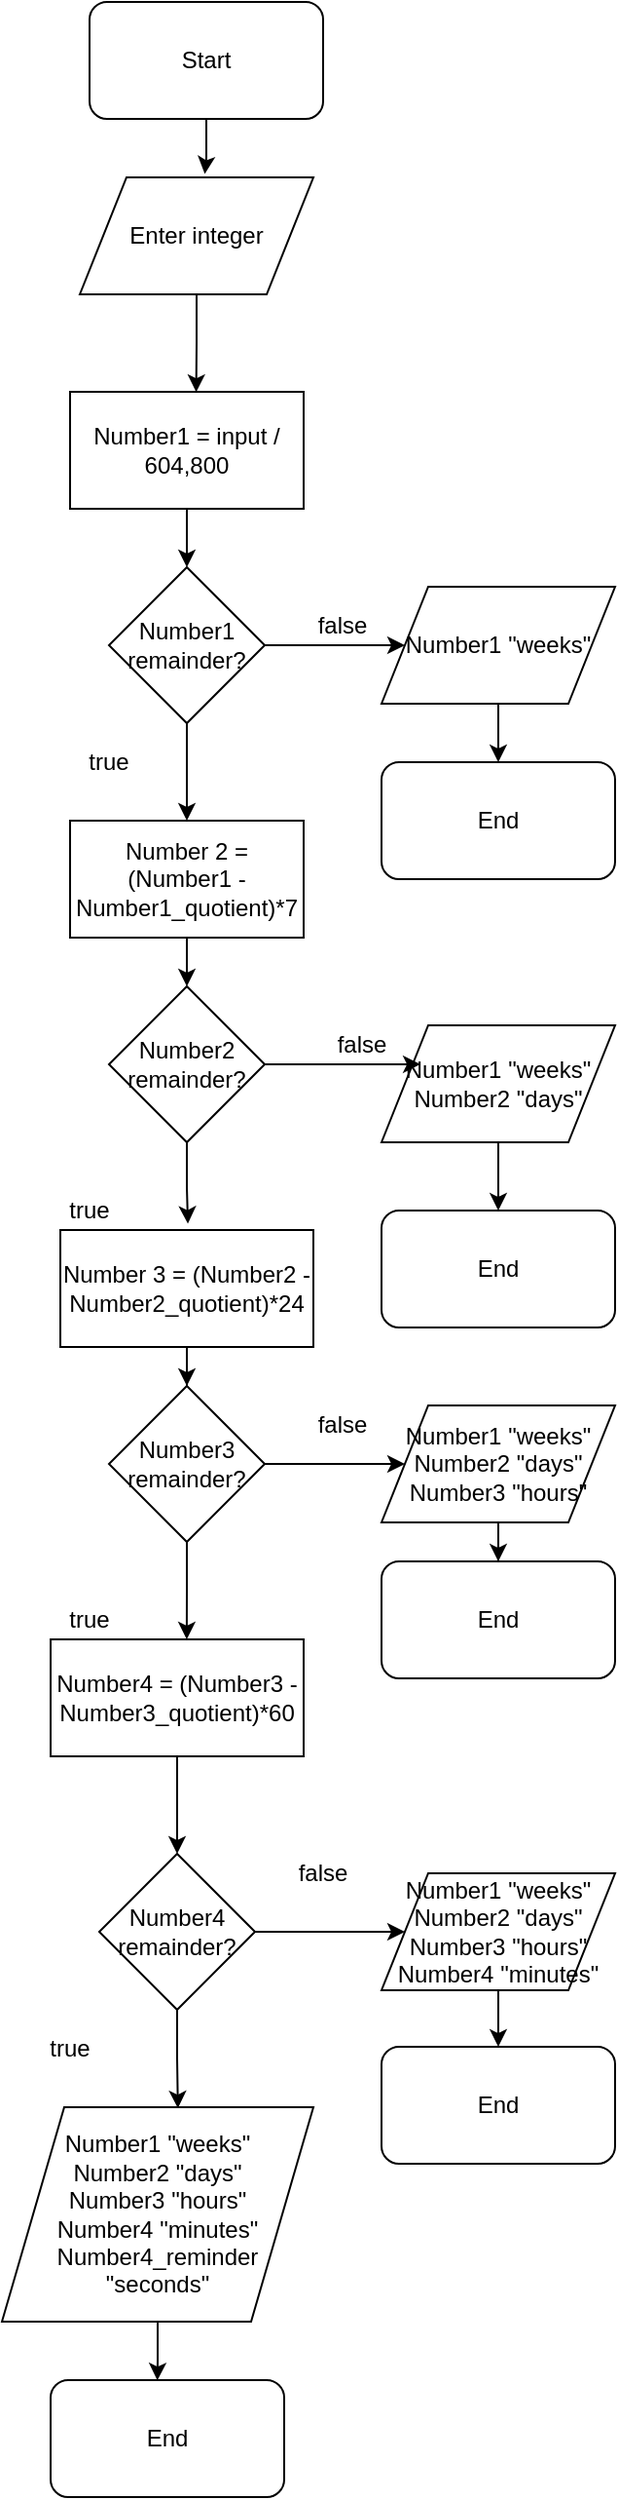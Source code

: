 <mxfile version="13.1.3" type="device"><diagram id="kasd66KLywsoOnZ4IlhK" name="Page-1"><mxGraphModel dx="661" dy="452" grid="1" gridSize="10" guides="1" tooltips="1" connect="1" arrows="1" fold="1" page="1" pageScale="1" pageWidth="827" pageHeight="1169" math="0" shadow="0"><root><mxCell id="0"/><mxCell id="1" parent="0"/><mxCell id="7gXFhMPvC7m6G0xWPZpa-34" style="edgeStyle=orthogonalEdgeStyle;rounded=0;orthogonalLoop=1;jettySize=auto;html=1;entryX=0.535;entryY=-0.03;entryDx=0;entryDy=0;entryPerimeter=0;" edge="1" parent="1" source="7gXFhMPvC7m6G0xWPZpa-1" target="7gXFhMPvC7m6G0xWPZpa-3"><mxGeometry relative="1" as="geometry"/></mxCell><mxCell id="7gXFhMPvC7m6G0xWPZpa-1" value="Start" style="rounded=1;whiteSpace=wrap;html=1;" vertex="1" parent="1"><mxGeometry x="180" y="60" width="120" height="60" as="geometry"/></mxCell><mxCell id="7gXFhMPvC7m6G0xWPZpa-35" style="edgeStyle=orthogonalEdgeStyle;rounded=0;orthogonalLoop=1;jettySize=auto;html=1;entryX=0.54;entryY=0.002;entryDx=0;entryDy=0;entryPerimeter=0;" edge="1" parent="1" source="7gXFhMPvC7m6G0xWPZpa-3" target="7gXFhMPvC7m6G0xWPZpa-4"><mxGeometry relative="1" as="geometry"/></mxCell><mxCell id="7gXFhMPvC7m6G0xWPZpa-3" value="Enter integer" style="shape=parallelogram;perimeter=parallelogramPerimeter;whiteSpace=wrap;html=1;" vertex="1" parent="1"><mxGeometry x="175" y="150" width="120" height="60" as="geometry"/></mxCell><mxCell id="7gXFhMPvC7m6G0xWPZpa-36" style="edgeStyle=orthogonalEdgeStyle;rounded=0;orthogonalLoop=1;jettySize=auto;html=1;entryX=0.5;entryY=0;entryDx=0;entryDy=0;" edge="1" parent="1" source="7gXFhMPvC7m6G0xWPZpa-4" target="7gXFhMPvC7m6G0xWPZpa-5"><mxGeometry relative="1" as="geometry"/></mxCell><mxCell id="7gXFhMPvC7m6G0xWPZpa-4" value="Number1 = input / 604,800" style="rounded=0;whiteSpace=wrap;html=1;" vertex="1" parent="1"><mxGeometry x="170" y="260" width="120" height="60" as="geometry"/></mxCell><mxCell id="7gXFhMPvC7m6G0xWPZpa-37" style="edgeStyle=orthogonalEdgeStyle;rounded=0;orthogonalLoop=1;jettySize=auto;html=1;exitX=1;exitY=0.5;exitDx=0;exitDy=0;entryX=0;entryY=0.5;entryDx=0;entryDy=0;" edge="1" parent="1" source="7gXFhMPvC7m6G0xWPZpa-5" target="7gXFhMPvC7m6G0xWPZpa-8"><mxGeometry relative="1" as="geometry"/></mxCell><mxCell id="7gXFhMPvC7m6G0xWPZpa-38" style="edgeStyle=orthogonalEdgeStyle;rounded=0;orthogonalLoop=1;jettySize=auto;html=1;entryX=0.5;entryY=0;entryDx=0;entryDy=0;" edge="1" parent="1" source="7gXFhMPvC7m6G0xWPZpa-5" target="7gXFhMPvC7m6G0xWPZpa-9"><mxGeometry relative="1" as="geometry"/></mxCell><mxCell id="7gXFhMPvC7m6G0xWPZpa-5" value="Number1 remainder?" style="rhombus;whiteSpace=wrap;html=1;" vertex="1" parent="1"><mxGeometry x="190" y="350" width="80" height="80" as="geometry"/></mxCell><mxCell id="7gXFhMPvC7m6G0xWPZpa-6" value="false" style="text;html=1;strokeColor=none;fillColor=none;align=center;verticalAlign=middle;whiteSpace=wrap;rounded=0;" vertex="1" parent="1"><mxGeometry x="290" y="370" width="40" height="20" as="geometry"/></mxCell><mxCell id="7gXFhMPvC7m6G0xWPZpa-7" value="true" style="text;html=1;strokeColor=none;fillColor=none;align=center;verticalAlign=middle;whiteSpace=wrap;rounded=0;" vertex="1" parent="1"><mxGeometry x="170" y="440" width="40" height="20" as="geometry"/></mxCell><mxCell id="7gXFhMPvC7m6G0xWPZpa-39" style="edgeStyle=orthogonalEdgeStyle;rounded=0;orthogonalLoop=1;jettySize=auto;html=1;" edge="1" parent="1" source="7gXFhMPvC7m6G0xWPZpa-8"><mxGeometry relative="1" as="geometry"><mxPoint x="390" y="450" as="targetPoint"/></mxGeometry></mxCell><mxCell id="7gXFhMPvC7m6G0xWPZpa-8" value="Number1 &quot;weeks&quot;" style="shape=parallelogram;perimeter=parallelogramPerimeter;whiteSpace=wrap;html=1;" vertex="1" parent="1"><mxGeometry x="330" y="360" width="120" height="60" as="geometry"/></mxCell><mxCell id="7gXFhMPvC7m6G0xWPZpa-40" style="edgeStyle=orthogonalEdgeStyle;rounded=0;orthogonalLoop=1;jettySize=auto;html=1;" edge="1" parent="1" source="7gXFhMPvC7m6G0xWPZpa-9" target="7gXFhMPvC7m6G0xWPZpa-13"><mxGeometry relative="1" as="geometry"/></mxCell><mxCell id="7gXFhMPvC7m6G0xWPZpa-9" value="Number 2 = (Number1 - Number1_quotient)*7" style="rounded=0;whiteSpace=wrap;html=1;" vertex="1" parent="1"><mxGeometry x="170" y="480" width="120" height="60" as="geometry"/></mxCell><mxCell id="7gXFhMPvC7m6G0xWPZpa-10" value="false" style="text;html=1;strokeColor=none;fillColor=none;align=center;verticalAlign=middle;whiteSpace=wrap;rounded=0;" vertex="1" parent="1"><mxGeometry x="300" y="585" width="40" height="20" as="geometry"/></mxCell><mxCell id="7gXFhMPvC7m6G0xWPZpa-43" style="edgeStyle=orthogonalEdgeStyle;rounded=0;orthogonalLoop=1;jettySize=auto;html=1;entryX=0.5;entryY=0;entryDx=0;entryDy=0;" edge="1" parent="1" source="7gXFhMPvC7m6G0xWPZpa-11" target="7gXFhMPvC7m6G0xWPZpa-29"><mxGeometry relative="1" as="geometry"/></mxCell><mxCell id="7gXFhMPvC7m6G0xWPZpa-11" value="Number1 &quot;weeks&quot;&lt;br&gt;Number2 &quot;days&quot;" style="shape=parallelogram;perimeter=parallelogramPerimeter;whiteSpace=wrap;html=1;" vertex="1" parent="1"><mxGeometry x="330" y="585" width="120" height="60" as="geometry"/></mxCell><mxCell id="7gXFhMPvC7m6G0xWPZpa-41" style="edgeStyle=orthogonalEdgeStyle;rounded=0;orthogonalLoop=1;jettySize=auto;html=1;entryX=0.167;entryY=0.333;entryDx=0;entryDy=0;entryPerimeter=0;" edge="1" parent="1" source="7gXFhMPvC7m6G0xWPZpa-13" target="7gXFhMPvC7m6G0xWPZpa-11"><mxGeometry relative="1" as="geometry"/></mxCell><mxCell id="7gXFhMPvC7m6G0xWPZpa-42" style="edgeStyle=orthogonalEdgeStyle;rounded=0;orthogonalLoop=1;jettySize=auto;html=1;entryX=0.504;entryY=-0.054;entryDx=0;entryDy=0;entryPerimeter=0;" edge="1" parent="1" source="7gXFhMPvC7m6G0xWPZpa-13" target="7gXFhMPvC7m6G0xWPZpa-15"><mxGeometry relative="1" as="geometry"><Array as="points"><mxPoint x="230" y="668"/><mxPoint x="231" y="668"/></Array></mxGeometry></mxCell><mxCell id="7gXFhMPvC7m6G0xWPZpa-13" value="Number2 remainder?" style="rhombus;whiteSpace=wrap;html=1;" vertex="1" parent="1"><mxGeometry x="190" y="565" width="80" height="80" as="geometry"/></mxCell><mxCell id="7gXFhMPvC7m6G0xWPZpa-14" value="true" style="text;html=1;strokeColor=none;fillColor=none;align=center;verticalAlign=middle;whiteSpace=wrap;rounded=0;" vertex="1" parent="1"><mxGeometry x="160" y="670" width="40" height="20" as="geometry"/></mxCell><mxCell id="7gXFhMPvC7m6G0xWPZpa-44" style="edgeStyle=orthogonalEdgeStyle;rounded=0;orthogonalLoop=1;jettySize=auto;html=1;entryX=0.5;entryY=0;entryDx=0;entryDy=0;" edge="1" parent="1" source="7gXFhMPvC7m6G0xWPZpa-15" target="7gXFhMPvC7m6G0xWPZpa-17"><mxGeometry relative="1" as="geometry"/></mxCell><mxCell id="7gXFhMPvC7m6G0xWPZpa-15" value="Number 3 = (Number2 - Number2_quotient)*24" style="rounded=0;whiteSpace=wrap;html=1;" vertex="1" parent="1"><mxGeometry x="165" y="690" width="130" height="60" as="geometry"/></mxCell><mxCell id="7gXFhMPvC7m6G0xWPZpa-45" style="edgeStyle=orthogonalEdgeStyle;rounded=0;orthogonalLoop=1;jettySize=auto;html=1;entryX=0;entryY=0.5;entryDx=0;entryDy=0;" edge="1" parent="1" source="7gXFhMPvC7m6G0xWPZpa-17" target="7gXFhMPvC7m6G0xWPZpa-21"><mxGeometry relative="1" as="geometry"/></mxCell><mxCell id="7gXFhMPvC7m6G0xWPZpa-46" style="edgeStyle=orthogonalEdgeStyle;rounded=0;orthogonalLoop=1;jettySize=auto;html=1;entryX=0.538;entryY=0;entryDx=0;entryDy=0;entryPerimeter=0;" edge="1" parent="1" source="7gXFhMPvC7m6G0xWPZpa-17" target="7gXFhMPvC7m6G0xWPZpa-22"><mxGeometry relative="1" as="geometry"/></mxCell><mxCell id="7gXFhMPvC7m6G0xWPZpa-17" value="Number3 remainder?" style="rhombus;whiteSpace=wrap;html=1;" vertex="1" parent="1"><mxGeometry x="190" y="770" width="80" height="80" as="geometry"/></mxCell><mxCell id="7gXFhMPvC7m6G0xWPZpa-18" value="true" style="text;html=1;strokeColor=none;fillColor=none;align=center;verticalAlign=middle;whiteSpace=wrap;rounded=0;" vertex="1" parent="1"><mxGeometry x="160" y="880" width="40" height="20" as="geometry"/></mxCell><mxCell id="7gXFhMPvC7m6G0xWPZpa-20" value="false" style="text;html=1;strokeColor=none;fillColor=none;align=center;verticalAlign=middle;whiteSpace=wrap;rounded=0;" vertex="1" parent="1"><mxGeometry x="290" y="780" width="40" height="20" as="geometry"/></mxCell><mxCell id="7gXFhMPvC7m6G0xWPZpa-47" style="edgeStyle=orthogonalEdgeStyle;rounded=0;orthogonalLoop=1;jettySize=auto;html=1;entryX=0.5;entryY=0;entryDx=0;entryDy=0;" edge="1" parent="1" source="7gXFhMPvC7m6G0xWPZpa-21" target="7gXFhMPvC7m6G0xWPZpa-30"><mxGeometry relative="1" as="geometry"/></mxCell><mxCell id="7gXFhMPvC7m6G0xWPZpa-21" value="Number1 &quot;weeks&quot;&lt;br&gt;Number2 &quot;days&quot;&lt;br&gt;Number3 &quot;hours&quot;" style="shape=parallelogram;perimeter=parallelogramPerimeter;whiteSpace=wrap;html=1;" vertex="1" parent="1"><mxGeometry x="330" y="780" width="120" height="60" as="geometry"/></mxCell><mxCell id="7gXFhMPvC7m6G0xWPZpa-48" style="edgeStyle=orthogonalEdgeStyle;rounded=0;orthogonalLoop=1;jettySize=auto;html=1;" edge="1" parent="1" source="7gXFhMPvC7m6G0xWPZpa-22" target="7gXFhMPvC7m6G0xWPZpa-23"><mxGeometry relative="1" as="geometry"/></mxCell><mxCell id="7gXFhMPvC7m6G0xWPZpa-22" value="Number4 = (Number3 - Number3_quotient)*60" style="rounded=0;whiteSpace=wrap;html=1;" vertex="1" parent="1"><mxGeometry x="160" y="900" width="130" height="60" as="geometry"/></mxCell><mxCell id="7gXFhMPvC7m6G0xWPZpa-49" style="edgeStyle=orthogonalEdgeStyle;rounded=0;orthogonalLoop=1;jettySize=auto;html=1;entryX=0;entryY=0.5;entryDx=0;entryDy=0;" edge="1" parent="1" source="7gXFhMPvC7m6G0xWPZpa-23" target="7gXFhMPvC7m6G0xWPZpa-25"><mxGeometry relative="1" as="geometry"/></mxCell><mxCell id="7gXFhMPvC7m6G0xWPZpa-52" style="edgeStyle=orthogonalEdgeStyle;rounded=0;orthogonalLoop=1;jettySize=auto;html=1;entryX=0.565;entryY=0.005;entryDx=0;entryDy=0;entryPerimeter=0;" edge="1" parent="1" source="7gXFhMPvC7m6G0xWPZpa-23" target="7gXFhMPvC7m6G0xWPZpa-27"><mxGeometry relative="1" as="geometry"/></mxCell><mxCell id="7gXFhMPvC7m6G0xWPZpa-23" value="Number4 remainder?" style="rhombus;whiteSpace=wrap;html=1;" vertex="1" parent="1"><mxGeometry x="185" y="1010" width="80" height="80" as="geometry"/></mxCell><mxCell id="7gXFhMPvC7m6G0xWPZpa-24" value="false" style="text;html=1;strokeColor=none;fillColor=none;align=center;verticalAlign=middle;whiteSpace=wrap;rounded=0;" vertex="1" parent="1"><mxGeometry x="280" y="1010" width="40" height="20" as="geometry"/></mxCell><mxCell id="7gXFhMPvC7m6G0xWPZpa-50" style="edgeStyle=orthogonalEdgeStyle;rounded=0;orthogonalLoop=1;jettySize=auto;html=1;entryX=0.5;entryY=0;entryDx=0;entryDy=0;" edge="1" parent="1" source="7gXFhMPvC7m6G0xWPZpa-25" target="7gXFhMPvC7m6G0xWPZpa-32"><mxGeometry relative="1" as="geometry"/></mxCell><mxCell id="7gXFhMPvC7m6G0xWPZpa-25" value="Number1 &quot;weeks&quot;&lt;br&gt;Number2 &quot;days&quot;&lt;br&gt;Number3 &quot;hours&quot;&lt;br&gt;Number4 &quot;minutes&quot;" style="shape=parallelogram;perimeter=parallelogramPerimeter;whiteSpace=wrap;html=1;" vertex="1" parent="1"><mxGeometry x="330" y="1020" width="120" height="60" as="geometry"/></mxCell><mxCell id="7gXFhMPvC7m6G0xWPZpa-26" value="true" style="text;html=1;strokeColor=none;fillColor=none;align=center;verticalAlign=middle;whiteSpace=wrap;rounded=0;" vertex="1" parent="1"><mxGeometry x="150" y="1100" width="40" height="20" as="geometry"/></mxCell><mxCell id="7gXFhMPvC7m6G0xWPZpa-53" style="edgeStyle=orthogonalEdgeStyle;rounded=0;orthogonalLoop=1;jettySize=auto;html=1;entryX=0.457;entryY=0.002;entryDx=0;entryDy=0;entryPerimeter=0;" edge="1" parent="1" source="7gXFhMPvC7m6G0xWPZpa-27" target="7gXFhMPvC7m6G0xWPZpa-33"><mxGeometry relative="1" as="geometry"/></mxCell><mxCell id="7gXFhMPvC7m6G0xWPZpa-27" value="Number1 &quot;weeks&quot;&lt;br&gt;Number2 &quot;days&quot;&lt;br&gt;Number3 &quot;hours&quot;&lt;br&gt;Number4 &quot;minutes&quot;&lt;br&gt;Number4_reminder &quot;seconds&quot;" style="shape=parallelogram;perimeter=parallelogramPerimeter;whiteSpace=wrap;html=1;" vertex="1" parent="1"><mxGeometry x="135" y="1140" width="160" height="110" as="geometry"/></mxCell><mxCell id="7gXFhMPvC7m6G0xWPZpa-28" value="End" style="rounded=1;whiteSpace=wrap;html=1;" vertex="1" parent="1"><mxGeometry x="330" y="450" width="120" height="60" as="geometry"/></mxCell><mxCell id="7gXFhMPvC7m6G0xWPZpa-29" value="End" style="rounded=1;whiteSpace=wrap;html=1;" vertex="1" parent="1"><mxGeometry x="330" y="680" width="120" height="60" as="geometry"/></mxCell><mxCell id="7gXFhMPvC7m6G0xWPZpa-30" value="End" style="rounded=1;whiteSpace=wrap;html=1;" vertex="1" parent="1"><mxGeometry x="330" y="860" width="120" height="60" as="geometry"/></mxCell><mxCell id="7gXFhMPvC7m6G0xWPZpa-32" value="End" style="rounded=1;whiteSpace=wrap;html=1;" vertex="1" parent="1"><mxGeometry x="330" y="1109" width="120" height="60" as="geometry"/></mxCell><mxCell id="7gXFhMPvC7m6G0xWPZpa-33" value="End" style="rounded=1;whiteSpace=wrap;html=1;" vertex="1" parent="1"><mxGeometry x="160" y="1280" width="120" height="60" as="geometry"/></mxCell></root></mxGraphModel></diagram></mxfile>